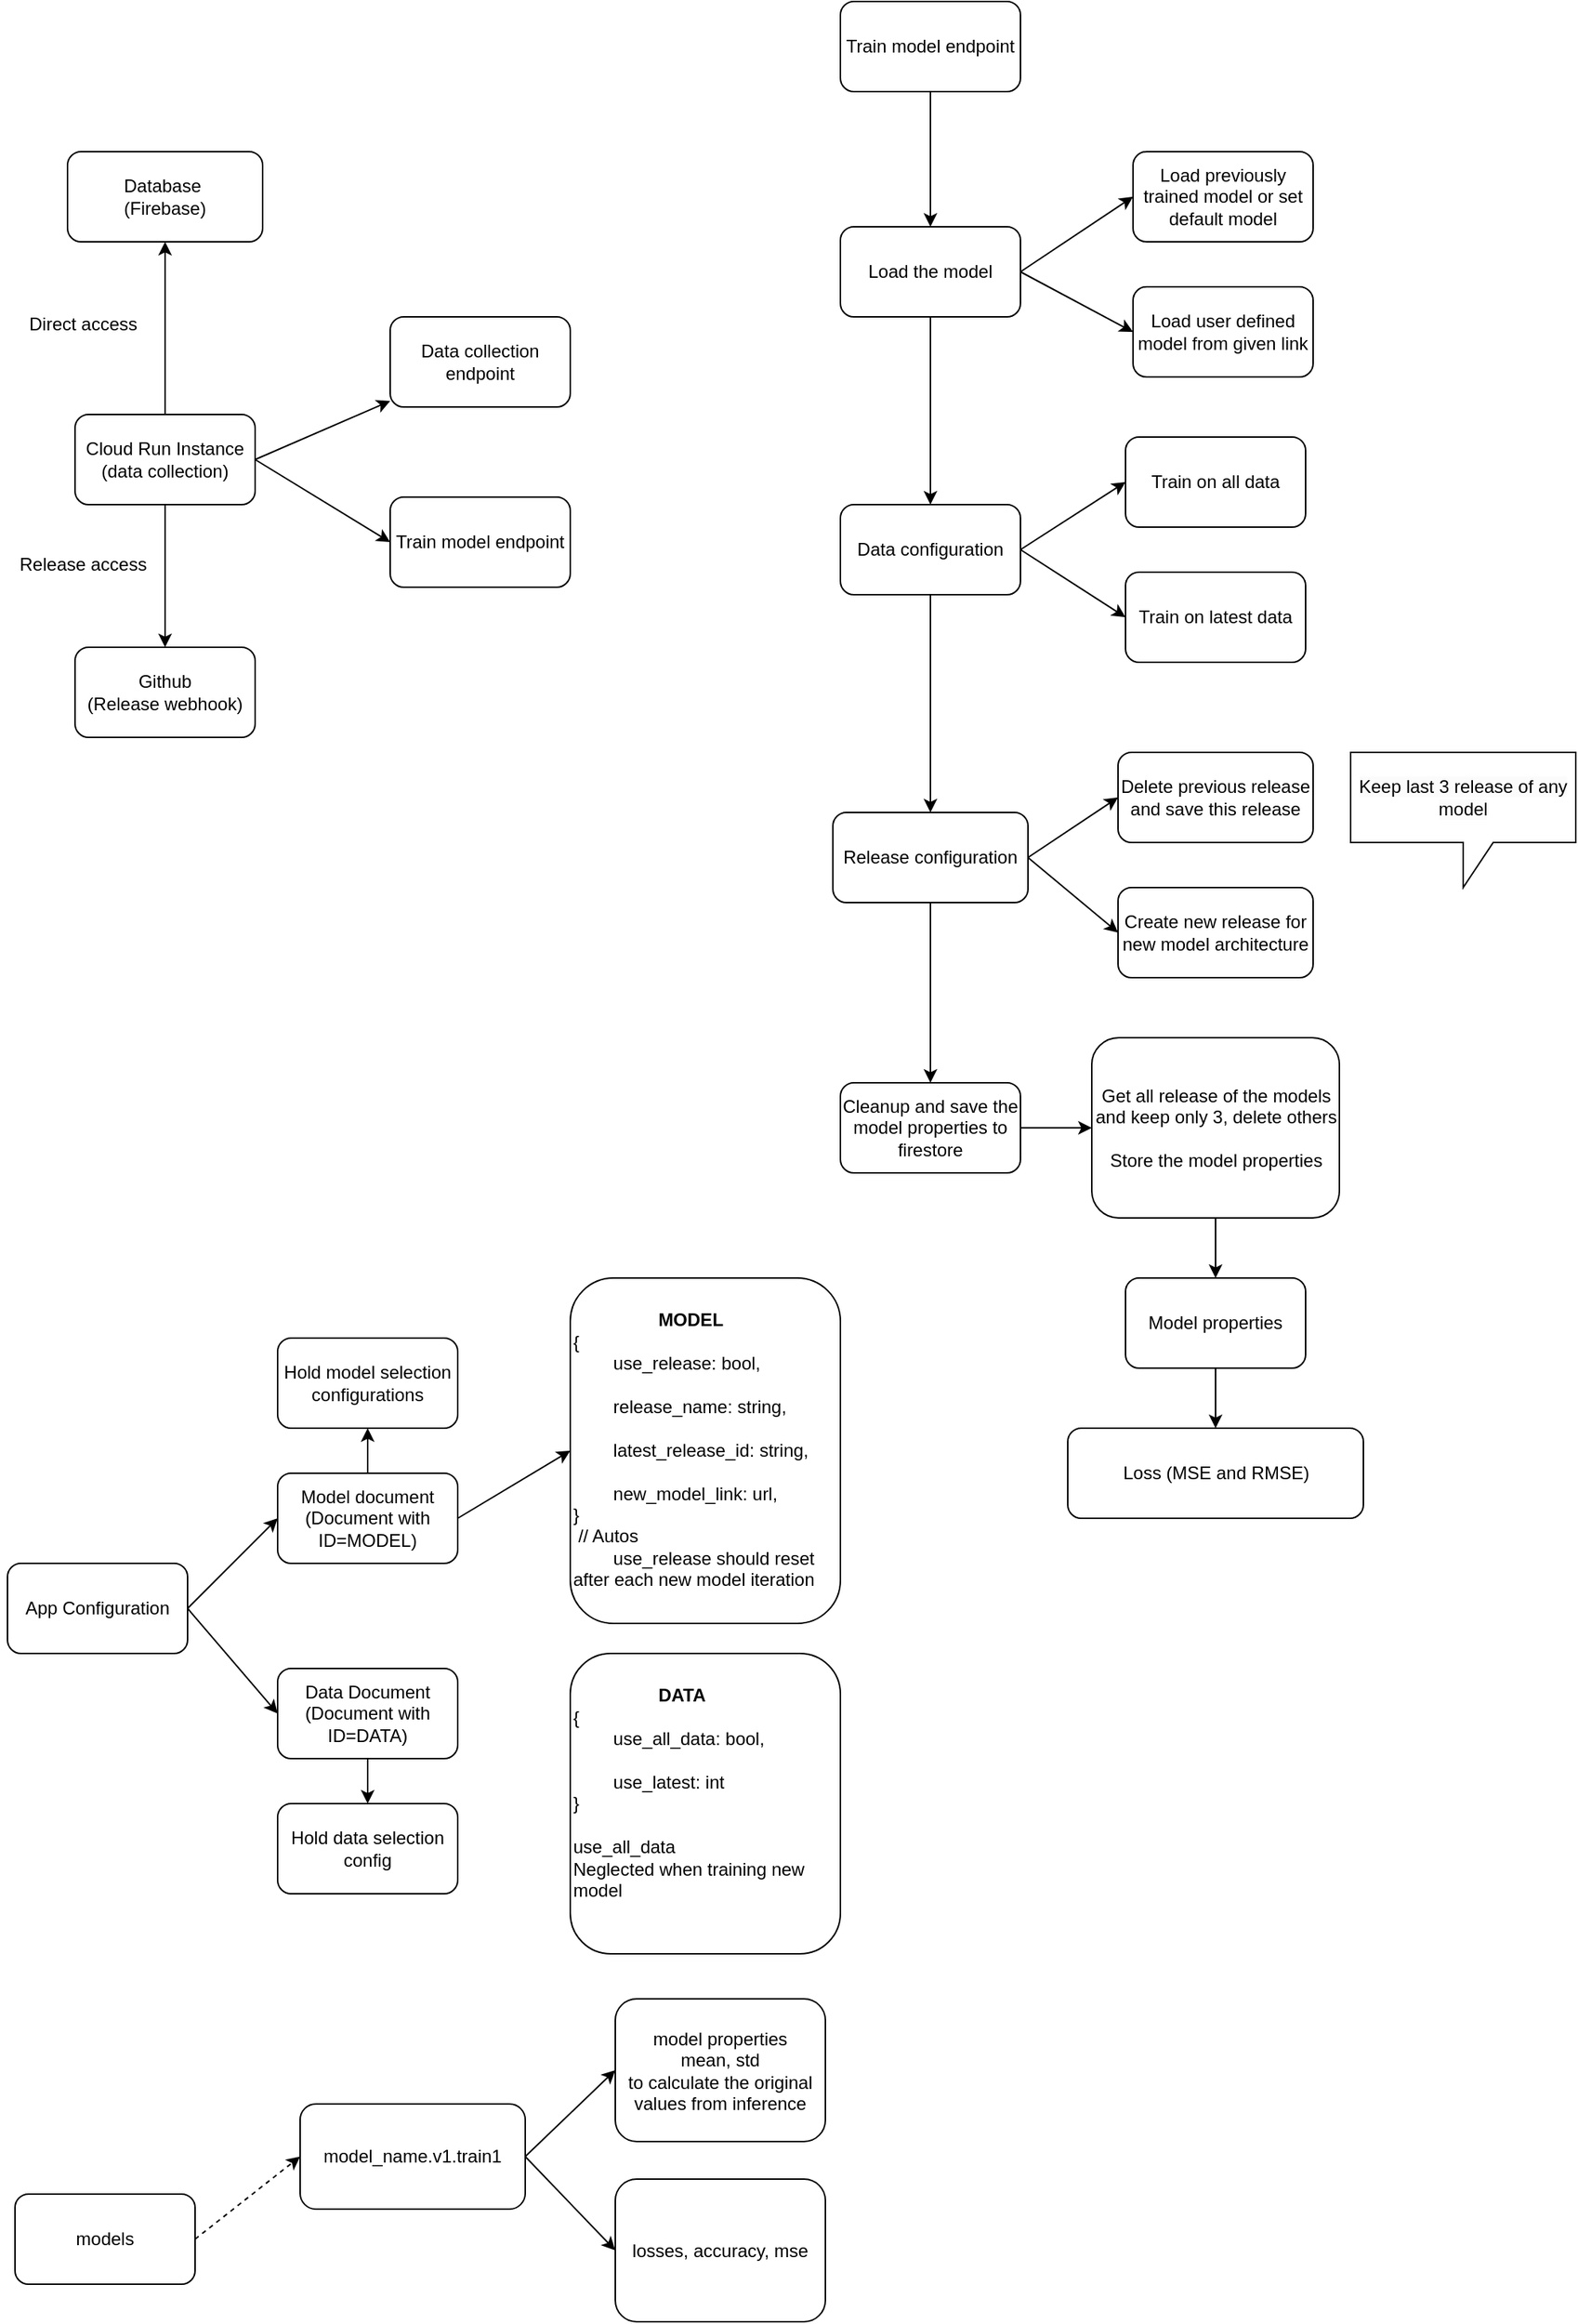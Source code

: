 <mxfile>
    <diagram id="uyClqDP6Cm4H2jo0GUmF" name="Page-1">
        <mxGraphModel dx="667" dy="476" grid="1" gridSize="10" guides="1" tooltips="1" connect="1" arrows="1" fold="1" page="1" pageScale="1" pageWidth="827" pageHeight="1169" math="0" shadow="0">
            <root>
                <mxCell id="0"/>
                <mxCell id="1" parent="0"/>
                <mxCell id="2" value="Database&amp;nbsp;&lt;br&gt;(Firebase)" style="rounded=1;whiteSpace=wrap;html=1;" parent="1" vertex="1">
                    <mxGeometry x="65" y="350" width="130" height="60" as="geometry"/>
                </mxCell>
                <mxCell id="8" value="" style="edgeStyle=none;html=1;exitX=1;exitY=0.5;exitDx=0;exitDy=0;" parent="1" source="3" target="7" edge="1">
                    <mxGeometry relative="1" as="geometry"/>
                </mxCell>
                <mxCell id="11" style="edgeStyle=none;html=1;entryX=0;entryY=0.5;entryDx=0;entryDy=0;exitX=1;exitY=0.5;exitDx=0;exitDy=0;" parent="1" source="3" target="10" edge="1">
                    <mxGeometry relative="1" as="geometry"/>
                </mxCell>
                <mxCell id="12" style="edgeStyle=none;html=1;entryX=0.5;entryY=1;entryDx=0;entryDy=0;" parent="1" source="3" target="2" edge="1">
                    <mxGeometry relative="1" as="geometry">
                        <Array as="points"/>
                    </mxGeometry>
                </mxCell>
                <mxCell id="15" style="edgeStyle=none;html=1;entryX=0.5;entryY=0;entryDx=0;entryDy=0;" parent="1" source="3" target="14" edge="1">
                    <mxGeometry relative="1" as="geometry"/>
                </mxCell>
                <mxCell id="3" value="Cloud Run Instance&lt;br&gt;(data collection)" style="rounded=1;whiteSpace=wrap;html=1;" parent="1" vertex="1">
                    <mxGeometry x="70" y="525" width="120" height="60" as="geometry"/>
                </mxCell>
                <mxCell id="7" value="Data collection endpoint" style="whiteSpace=wrap;html=1;rounded=1;" parent="1" vertex="1">
                    <mxGeometry x="280" y="460" width="120" height="60" as="geometry"/>
                </mxCell>
                <mxCell id="10" value="Train model endpoint" style="whiteSpace=wrap;html=1;rounded=1;" parent="1" vertex="1">
                    <mxGeometry x="280" y="580" width="120" height="60" as="geometry"/>
                </mxCell>
                <mxCell id="13" value="Direct access" style="text;html=1;align=center;verticalAlign=middle;resizable=0;points=[];autosize=1;strokeColor=none;fillColor=none;" parent="1" vertex="1">
                    <mxGeometry x="25" y="450" width="100" height="30" as="geometry"/>
                </mxCell>
                <mxCell id="14" value="Github&lt;br&gt;(Release webhook)" style="rounded=1;whiteSpace=wrap;html=1;" parent="1" vertex="1">
                    <mxGeometry x="70" y="680" width="120" height="60" as="geometry"/>
                </mxCell>
                <mxCell id="16" value="Release access" style="text;html=1;align=center;verticalAlign=middle;resizable=0;points=[];autosize=1;strokeColor=none;fillColor=none;" parent="1" vertex="1">
                    <mxGeometry x="20" y="610" width="110" height="30" as="geometry"/>
                </mxCell>
                <mxCell id="20" value="" style="edgeStyle=none;html=1;" parent="1" source="18" target="19" edge="1">
                    <mxGeometry relative="1" as="geometry"/>
                </mxCell>
                <mxCell id="18" value="Train model endpoint" style="whiteSpace=wrap;html=1;rounded=1;" parent="1" vertex="1">
                    <mxGeometry x="580" y="250" width="120" height="60" as="geometry"/>
                </mxCell>
                <mxCell id="23" style="edgeStyle=none;html=1;entryX=0;entryY=0.5;entryDx=0;entryDy=0;exitX=1;exitY=0.5;exitDx=0;exitDy=0;exitPerimeter=0;" parent="1" source="19" target="21" edge="1">
                    <mxGeometry relative="1" as="geometry">
                        <mxPoint x="700" y="407" as="sourcePoint"/>
                    </mxGeometry>
                </mxCell>
                <mxCell id="24" style="edgeStyle=none;html=1;entryX=0;entryY=0.5;entryDx=0;entryDy=0;exitX=1;exitY=0.5;exitDx=0;exitDy=0;exitPerimeter=0;" parent="1" source="19" target="22" edge="1">
                    <mxGeometry relative="1" as="geometry"/>
                </mxCell>
                <mxCell id="26" value="" style="edgeStyle=none;html=1;" parent="1" source="19" target="25" edge="1">
                    <mxGeometry relative="1" as="geometry"/>
                </mxCell>
                <mxCell id="19" value="Load the model" style="whiteSpace=wrap;html=1;rounded=1;points=[[0,0,0,0,0],[0,0.25,0,0,0],[0,0.5,0,0,0],[0,0.75,0,0,0],[0,1,0,0,0],[0.25,0,0,0,0],[0.25,1,0,0,0],[0.5,0,0,0,0],[0.5,1,0,0,0],[0.75,0,0,0,0],[0.75,1,0,0,0],[1,0,0,0,0],[1,0.25,0,0,0],[1,0.5,0,0,0],[1,0.75,0,0,0],[1,1,0,0,0]];" parent="1" vertex="1">
                    <mxGeometry x="580" y="400" width="120" height="60" as="geometry"/>
                </mxCell>
                <mxCell id="21" value="Load previously trained model or set default model" style="whiteSpace=wrap;html=1;rounded=1;" parent="1" vertex="1">
                    <mxGeometry x="775" y="350" width="120" height="60" as="geometry"/>
                </mxCell>
                <mxCell id="22" value="Load user defined model from given link" style="whiteSpace=wrap;html=1;rounded=1;" parent="1" vertex="1">
                    <mxGeometry x="775" y="440" width="120" height="60" as="geometry"/>
                </mxCell>
                <mxCell id="30" style="edgeStyle=none;html=1;entryX=0;entryY=0.5;entryDx=0;entryDy=0;" parent="1" target="28" edge="1">
                    <mxGeometry relative="1" as="geometry">
                        <mxPoint x="700" y="615" as="sourcePoint"/>
                        <Array as="points"/>
                    </mxGeometry>
                </mxCell>
                <mxCell id="31" style="edgeStyle=none;html=1;entryX=0;entryY=0.5;entryDx=0;entryDy=0;exitX=1;exitY=0.5;exitDx=0;exitDy=0;" parent="1" source="25" target="29" edge="1">
                    <mxGeometry relative="1" as="geometry"/>
                </mxCell>
                <mxCell id="33" style="edgeStyle=none;html=1;entryX=0.5;entryY=0;entryDx=0;entryDy=0;" parent="1" source="25" target="32" edge="1">
                    <mxGeometry relative="1" as="geometry"/>
                </mxCell>
                <mxCell id="25" value="Data configuration" style="rounded=1;whiteSpace=wrap;html=1;" parent="1" vertex="1">
                    <mxGeometry x="580" y="585" width="120" height="60" as="geometry"/>
                </mxCell>
                <mxCell id="28" value="Train on all data" style="rounded=1;whiteSpace=wrap;html=1;" parent="1" vertex="1">
                    <mxGeometry x="770" y="540" width="120" height="60" as="geometry"/>
                </mxCell>
                <mxCell id="29" value="Train on latest data" style="rounded=1;whiteSpace=wrap;html=1;" parent="1" vertex="1">
                    <mxGeometry x="770" y="630" width="120" height="60" as="geometry"/>
                </mxCell>
                <mxCell id="37" style="edgeStyle=none;html=1;entryX=0;entryY=0.5;entryDx=0;entryDy=0;exitX=1;exitY=0.5;exitDx=0;exitDy=0;" parent="1" source="32" target="35" edge="1">
                    <mxGeometry relative="1" as="geometry"/>
                </mxCell>
                <mxCell id="38" style="edgeStyle=none;html=1;exitX=1;exitY=0.5;exitDx=0;exitDy=0;entryX=0;entryY=0.5;entryDx=0;entryDy=0;" parent="1" source="32" target="34" edge="1">
                    <mxGeometry relative="1" as="geometry"/>
                </mxCell>
                <mxCell id="41" style="edgeStyle=none;html=1;entryX=0.5;entryY=0;entryDx=0;entryDy=0;" parent="1" source="32" target="40" edge="1">
                    <mxGeometry relative="1" as="geometry"/>
                </mxCell>
                <mxCell id="32" value="Release configuration" style="whiteSpace=wrap;html=1;rounded=1;" parent="1" vertex="1">
                    <mxGeometry x="575" y="790" width="130" height="60" as="geometry"/>
                </mxCell>
                <mxCell id="34" value="Delete previous release and save this release" style="whiteSpace=wrap;html=1;rounded=1;" parent="1" vertex="1">
                    <mxGeometry x="765" y="750" width="130" height="60" as="geometry"/>
                </mxCell>
                <mxCell id="35" value="Create new release for new model architecture" style="whiteSpace=wrap;html=1;rounded=1;" parent="1" vertex="1">
                    <mxGeometry x="765" y="840" width="130" height="60" as="geometry"/>
                </mxCell>
                <mxCell id="43" value="" style="edgeStyle=none;html=1;" parent="1" source="40" target="42" edge="1">
                    <mxGeometry relative="1" as="geometry"/>
                </mxCell>
                <mxCell id="40" value="Cleanup and save the model properties to firestore" style="rounded=1;whiteSpace=wrap;html=1;" parent="1" vertex="1">
                    <mxGeometry x="580" y="970" width="120" height="60" as="geometry"/>
                </mxCell>
                <mxCell id="50" value="" style="edgeStyle=none;html=1;" parent="1" source="42" target="49" edge="1">
                    <mxGeometry relative="1" as="geometry"/>
                </mxCell>
                <mxCell id="42" value="Get all release of the models and keep only 3, delete others&lt;br&gt;&lt;br&gt;Store the model properties" style="whiteSpace=wrap;html=1;rounded=1;" parent="1" vertex="1">
                    <mxGeometry x="747.5" y="940" width="165" height="120" as="geometry"/>
                </mxCell>
                <mxCell id="45" value="&lt;meta charset=&quot;utf-8&quot;&gt;&lt;span style=&quot;color: rgb(0, 0, 0); font-family: Helvetica; font-size: 12px; font-style: normal; font-variant-ligatures: normal; font-variant-caps: normal; font-weight: 400; letter-spacing: normal; orphans: 2; text-align: center; text-indent: 0px; text-transform: none; widows: 2; word-spacing: 0px; -webkit-text-stroke-width: 0px; background-color: rgb(251, 251, 251); text-decoration-thickness: initial; text-decoration-style: initial; text-decoration-color: initial; float: none; display: inline !important;&quot;&gt;Keep last 3 release of any model&lt;/span&gt;" style="shape=callout;whiteSpace=wrap;html=1;perimeter=calloutPerimeter;" parent="1" vertex="1">
                    <mxGeometry x="920" y="750" width="150" height="90" as="geometry"/>
                </mxCell>
                <mxCell id="52" value="" style="edgeStyle=none;html=1;" parent="1" source="49" target="51" edge="1">
                    <mxGeometry relative="1" as="geometry"/>
                </mxCell>
                <mxCell id="49" value="Model properties" style="whiteSpace=wrap;html=1;rounded=1;" parent="1" vertex="1">
                    <mxGeometry x="770" y="1100" width="120" height="60" as="geometry"/>
                </mxCell>
                <mxCell id="51" value="Loss (MSE and RMSE)" style="whiteSpace=wrap;html=1;rounded=1;" parent="1" vertex="1">
                    <mxGeometry x="731.5" y="1200" width="197" height="60" as="geometry"/>
                </mxCell>
                <mxCell id="55" value="" style="edgeStyle=none;html=1;exitX=1;exitY=0.5;exitDx=0;exitDy=0;entryX=0;entryY=0.5;entryDx=0;entryDy=0;" parent="1" source="53" target="54" edge="1">
                    <mxGeometry relative="1" as="geometry"/>
                </mxCell>
                <mxCell id="59" style="edgeStyle=none;html=1;entryX=0;entryY=0.5;entryDx=0;entryDy=0;exitX=1;exitY=0.5;exitDx=0;exitDy=0;" parent="1" source="53" target="58" edge="1">
                    <mxGeometry relative="1" as="geometry"/>
                </mxCell>
                <mxCell id="53" value="App Configuration" style="rounded=1;whiteSpace=wrap;html=1;" parent="1" vertex="1">
                    <mxGeometry x="25" y="1290" width="120" height="60" as="geometry"/>
                </mxCell>
                <mxCell id="57" style="edgeStyle=none;html=1;" parent="1" source="54" target="56" edge="1">
                    <mxGeometry relative="1" as="geometry"/>
                </mxCell>
                <mxCell id="64" style="edgeStyle=none;html=1;entryX=0;entryY=0.5;entryDx=0;entryDy=0;exitX=1;exitY=0.5;exitDx=0;exitDy=0;" parent="1" source="54" target="63" edge="1">
                    <mxGeometry relative="1" as="geometry"/>
                </mxCell>
                <mxCell id="54" value="Model document&lt;br&gt;(Document with ID=MODEL)" style="whiteSpace=wrap;html=1;rounded=1;" parent="1" vertex="1">
                    <mxGeometry x="205" y="1230" width="120" height="60" as="geometry"/>
                </mxCell>
                <mxCell id="56" value="Hold model selection configurations" style="whiteSpace=wrap;html=1;rounded=1;" parent="1" vertex="1">
                    <mxGeometry x="205" y="1140" width="120" height="60" as="geometry"/>
                </mxCell>
                <mxCell id="62" value="" style="edgeStyle=none;html=1;" parent="1" source="58" target="60" edge="1">
                    <mxGeometry relative="1" as="geometry"/>
                </mxCell>
                <mxCell id="58" value="Data Document&lt;br&gt;(Document with ID=DATA)" style="whiteSpace=wrap;html=1;rounded=1;" parent="1" vertex="1">
                    <mxGeometry x="205" y="1360" width="120" height="60" as="geometry"/>
                </mxCell>
                <mxCell id="60" value="Hold data selection config" style="whiteSpace=wrap;html=1;rounded=1;" parent="1" vertex="1">
                    <mxGeometry x="205" y="1450" width="120" height="60" as="geometry"/>
                </mxCell>
                <mxCell id="63" value="&lt;br&gt;&lt;span style=&quot;white-space: pre;&quot;&gt;&#9;&lt;/span&gt;&lt;span style=&quot;white-space: pre;&quot;&gt;&#9;&lt;/span&gt;&amp;nbsp;&lt;b&gt;MODEL&lt;/b&gt;&lt;br&gt;{&lt;br&gt;&lt;span style=&quot;white-space: pre;&quot;&gt;&#9;&lt;/span&gt;use_release: bool,&lt;br&gt;&lt;span style=&quot;white-space: pre;&quot;&gt;&#9;&lt;/span&gt;&lt;br&gt;&lt;span style=&quot;white-space: pre;&quot;&gt;&lt;span style=&quot;white-space: pre;&quot;&gt;&#9;&lt;/span&gt;release_name: string,&lt;br/&gt;&lt;br/&gt;&lt;span style=&quot;white-space: pre;&quot;&gt;&#9;&lt;/span&gt;latest_release_id: string,&#9;&lt;/span&gt;&lt;br&gt;&lt;br&gt;&lt;span style=&quot;white-space: pre;&quot;&gt;&#9;&lt;/span&gt;new_model_link: url,&lt;br&gt;}&lt;br&gt;&amp;nbsp;// Autos&lt;br&gt;&lt;span style=&quot;white-space: pre;&quot;&gt;&#9;&lt;/span&gt;use_release should reset after each new model iteration" style="whiteSpace=wrap;html=1;rounded=1;align=left;verticalAlign=top;arcSize=16;" parent="1" vertex="1">
                    <mxGeometry x="400" y="1100" width="180" height="230" as="geometry"/>
                </mxCell>
                <mxCell id="65" value="&lt;br&gt;&lt;span style=&quot;white-space: pre;&quot;&gt;&#9;&lt;/span&gt;&lt;span style=&quot;white-space: pre;&quot;&gt;&#9;&lt;/span&gt;&amp;nbsp;&lt;b&gt;DATA&lt;/b&gt;&lt;br&gt;{&lt;br&gt;&lt;span style=&quot;white-space: pre;&quot;&gt;&#9;&lt;/span&gt;use_all_data: bool,&lt;br&gt;&lt;br&gt;&lt;span style=&quot;white-space: pre;&quot;&gt;&#9;&lt;/span&gt;use_latest: int&lt;br&gt;}&lt;br&gt;&lt;br&gt;use_all_data&lt;br&gt;Neglected when training new model" style="whiteSpace=wrap;html=1;rounded=1;align=left;verticalAlign=top;" parent="1" vertex="1">
                    <mxGeometry x="400" y="1350" width="180" height="200" as="geometry"/>
                </mxCell>
                <mxCell id="74" style="edgeStyle=none;html=1;exitX=1;exitY=0.5;exitDx=0;exitDy=0;entryX=0;entryY=0.5;entryDx=0;entryDy=0;dashed=1;" edge="1" parent="1" source="67" target="68">
                    <mxGeometry relative="1" as="geometry"/>
                </mxCell>
                <mxCell id="67" value="models" style="rounded=1;whiteSpace=wrap;html=1;" vertex="1" parent="1">
                    <mxGeometry x="30" y="1710" width="120" height="60" as="geometry"/>
                </mxCell>
                <mxCell id="70" value="" style="edgeStyle=none;html=1;exitX=1;exitY=0.5;exitDx=0;exitDy=0;entryX=0;entryY=0.5;entryDx=0;entryDy=0;" edge="1" parent="1" source="68" target="69">
                    <mxGeometry relative="1" as="geometry"/>
                </mxCell>
                <mxCell id="73" style="edgeStyle=none;html=1;exitX=1;exitY=0.5;exitDx=0;exitDy=0;entryX=0;entryY=0.5;entryDx=0;entryDy=0;" edge="1" parent="1" source="68" target="72">
                    <mxGeometry relative="1" as="geometry"/>
                </mxCell>
                <mxCell id="68" value="model_name.v1.train1" style="whiteSpace=wrap;html=1;rounded=1;" vertex="1" parent="1">
                    <mxGeometry x="220" y="1650" width="150" height="70" as="geometry"/>
                </mxCell>
                <mxCell id="69" value="model properties&lt;br&gt;mean, std&lt;br&gt;to calculate the original values from inference" style="whiteSpace=wrap;html=1;rounded=1;" vertex="1" parent="1">
                    <mxGeometry x="430" y="1580" width="140" height="95" as="geometry"/>
                </mxCell>
                <mxCell id="72" value="losses, accuracy, mse" style="whiteSpace=wrap;html=1;rounded=1;" vertex="1" parent="1">
                    <mxGeometry x="430" y="1700" width="140" height="95" as="geometry"/>
                </mxCell>
            </root>
        </mxGraphModel>
    </diagram>
</mxfile>